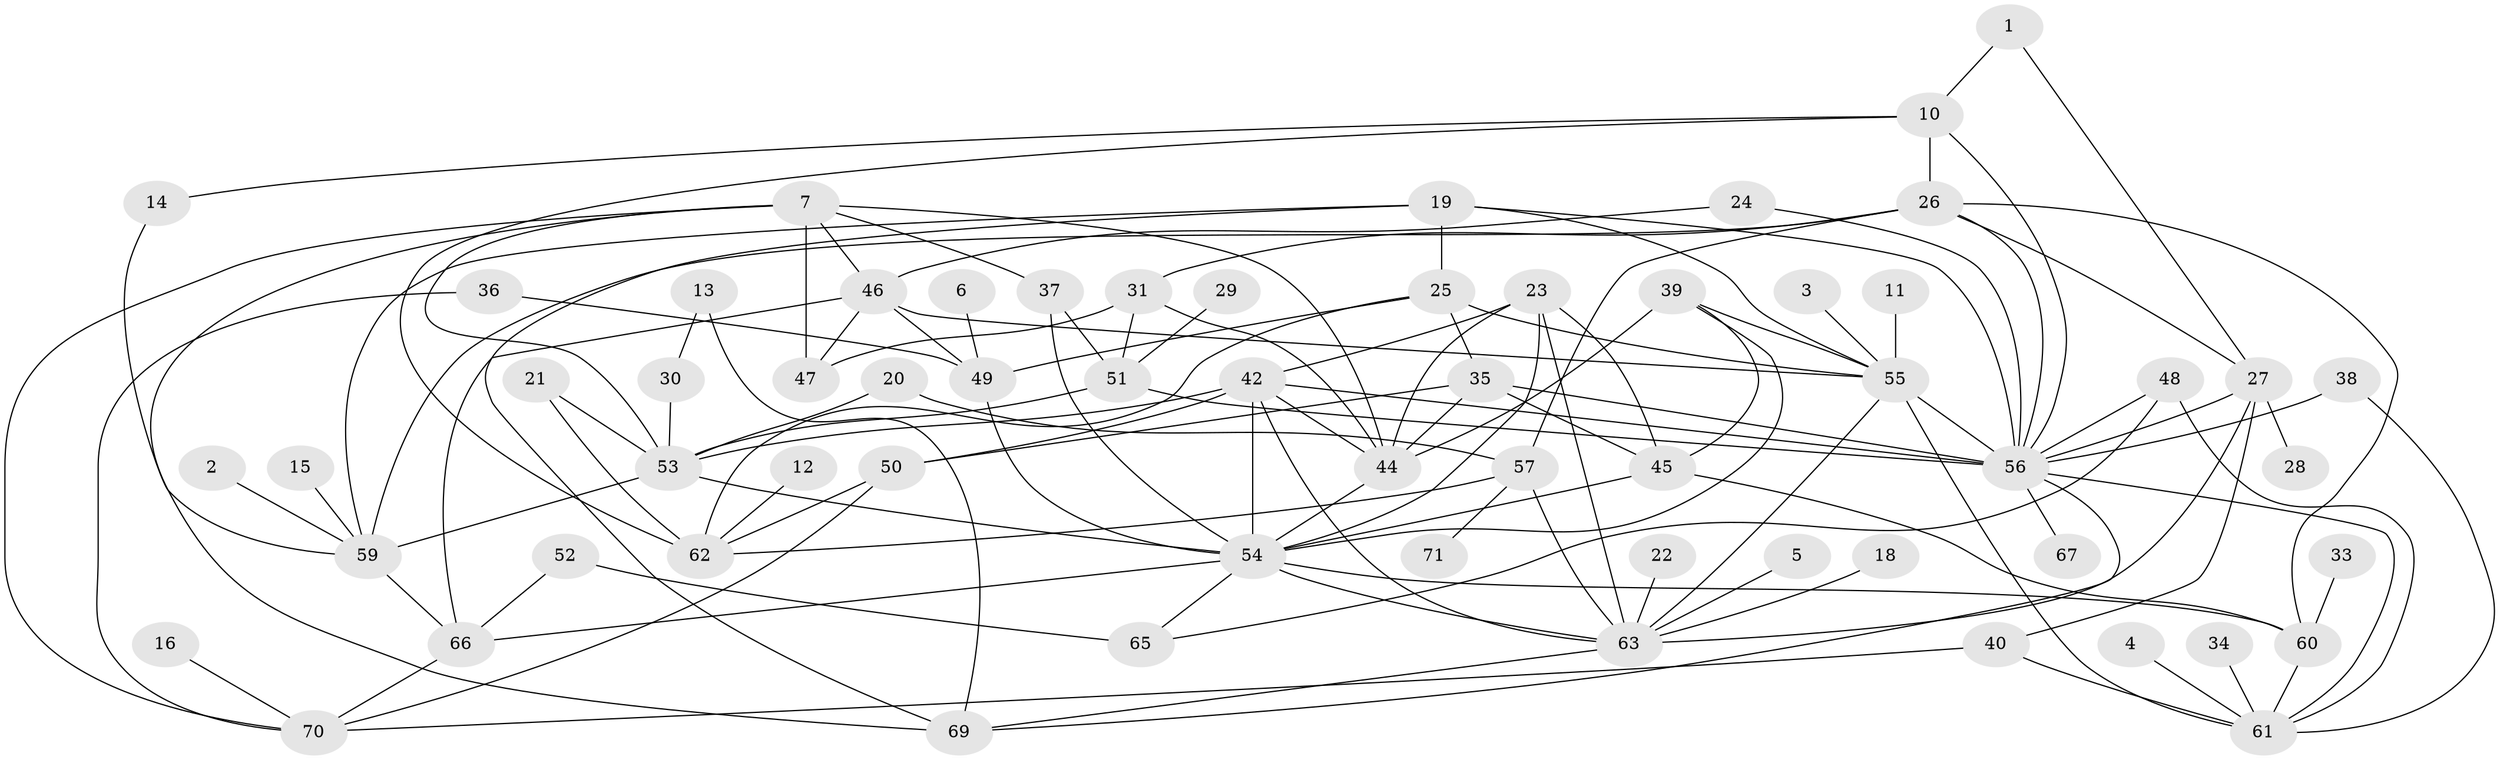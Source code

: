 // original degree distribution, {1: 0.20567375886524822, 2: 0.24113475177304963, 5: 0.09929078014184398, 4: 0.1347517730496454, 3: 0.1702127659574468, 7: 0.02127659574468085, 0: 0.06382978723404255, 6: 0.05673758865248227, 10: 0.0070921985815602835}
// Generated by graph-tools (version 1.1) at 2025/25/03/09/25 03:25:18]
// undirected, 62 vertices, 122 edges
graph export_dot {
graph [start="1"]
  node [color=gray90,style=filled];
  1;
  2;
  3;
  4;
  5;
  6;
  7;
  10;
  11;
  12;
  13;
  14;
  15;
  16;
  18;
  19;
  20;
  21;
  22;
  23;
  24;
  25;
  26;
  27;
  28;
  29;
  30;
  31;
  33;
  34;
  35;
  36;
  37;
  38;
  39;
  40;
  42;
  44;
  45;
  46;
  47;
  48;
  49;
  50;
  51;
  52;
  53;
  54;
  55;
  56;
  57;
  59;
  60;
  61;
  62;
  63;
  65;
  66;
  67;
  69;
  70;
  71;
  1 -- 10 [weight=1.0];
  1 -- 27 [weight=1.0];
  2 -- 59 [weight=1.0];
  3 -- 55 [weight=1.0];
  4 -- 61 [weight=1.0];
  5 -- 63 [weight=1.0];
  6 -- 49 [weight=1.0];
  7 -- 37 [weight=1.0];
  7 -- 44 [weight=1.0];
  7 -- 46 [weight=1.0];
  7 -- 47 [weight=1.0];
  7 -- 53 [weight=1.0];
  7 -- 69 [weight=1.0];
  7 -- 70 [weight=1.0];
  10 -- 14 [weight=1.0];
  10 -- 26 [weight=1.0];
  10 -- 56 [weight=1.0];
  10 -- 62 [weight=1.0];
  11 -- 55 [weight=1.0];
  12 -- 62 [weight=1.0];
  13 -- 30 [weight=1.0];
  13 -- 69 [weight=1.0];
  14 -- 59 [weight=1.0];
  15 -- 59 [weight=1.0];
  16 -- 70 [weight=1.0];
  18 -- 63 [weight=1.0];
  19 -- 25 [weight=1.0];
  19 -- 55 [weight=1.0];
  19 -- 56 [weight=1.0];
  19 -- 59 [weight=1.0];
  19 -- 69 [weight=1.0];
  20 -- 53 [weight=1.0];
  20 -- 57 [weight=1.0];
  21 -- 53 [weight=1.0];
  21 -- 62 [weight=1.0];
  22 -- 63 [weight=1.0];
  23 -- 42 [weight=1.0];
  23 -- 44 [weight=1.0];
  23 -- 45 [weight=1.0];
  23 -- 54 [weight=1.0];
  23 -- 63 [weight=1.0];
  24 -- 46 [weight=1.0];
  24 -- 56 [weight=1.0];
  25 -- 35 [weight=1.0];
  25 -- 49 [weight=1.0];
  25 -- 55 [weight=1.0];
  25 -- 62 [weight=1.0];
  26 -- 27 [weight=1.0];
  26 -- 31 [weight=1.0];
  26 -- 56 [weight=1.0];
  26 -- 57 [weight=1.0];
  26 -- 59 [weight=1.0];
  26 -- 60 [weight=1.0];
  27 -- 28 [weight=1.0];
  27 -- 40 [weight=1.0];
  27 -- 56 [weight=1.0];
  27 -- 63 [weight=1.0];
  29 -- 51 [weight=1.0];
  30 -- 53 [weight=1.0];
  31 -- 44 [weight=1.0];
  31 -- 47 [weight=1.0];
  31 -- 51 [weight=1.0];
  33 -- 60 [weight=1.0];
  34 -- 61 [weight=1.0];
  35 -- 44 [weight=1.0];
  35 -- 45 [weight=1.0];
  35 -- 50 [weight=1.0];
  35 -- 56 [weight=2.0];
  36 -- 49 [weight=1.0];
  36 -- 70 [weight=1.0];
  37 -- 51 [weight=1.0];
  37 -- 54 [weight=1.0];
  38 -- 56 [weight=1.0];
  38 -- 61 [weight=1.0];
  39 -- 44 [weight=1.0];
  39 -- 45 [weight=1.0];
  39 -- 54 [weight=1.0];
  39 -- 55 [weight=1.0];
  40 -- 61 [weight=1.0];
  40 -- 70 [weight=1.0];
  42 -- 44 [weight=1.0];
  42 -- 50 [weight=1.0];
  42 -- 53 [weight=1.0];
  42 -- 54 [weight=1.0];
  42 -- 56 [weight=1.0];
  42 -- 63 [weight=2.0];
  44 -- 54 [weight=1.0];
  45 -- 54 [weight=1.0];
  45 -- 60 [weight=1.0];
  46 -- 47 [weight=1.0];
  46 -- 49 [weight=1.0];
  46 -- 55 [weight=1.0];
  46 -- 66 [weight=1.0];
  48 -- 56 [weight=1.0];
  48 -- 61 [weight=1.0];
  48 -- 65 [weight=1.0];
  49 -- 54 [weight=1.0];
  50 -- 62 [weight=1.0];
  50 -- 70 [weight=1.0];
  51 -- 53 [weight=1.0];
  51 -- 56 [weight=2.0];
  52 -- 65 [weight=2.0];
  52 -- 66 [weight=1.0];
  53 -- 54 [weight=1.0];
  53 -- 59 [weight=1.0];
  54 -- 60 [weight=1.0];
  54 -- 63 [weight=1.0];
  54 -- 65 [weight=1.0];
  54 -- 66 [weight=1.0];
  55 -- 56 [weight=1.0];
  55 -- 61 [weight=1.0];
  55 -- 63 [weight=2.0];
  56 -- 61 [weight=1.0];
  56 -- 67 [weight=1.0];
  56 -- 69 [weight=1.0];
  57 -- 62 [weight=1.0];
  57 -- 63 [weight=1.0];
  57 -- 71 [weight=1.0];
  59 -- 66 [weight=1.0];
  60 -- 61 [weight=1.0];
  63 -- 69 [weight=1.0];
  66 -- 70 [weight=1.0];
}
